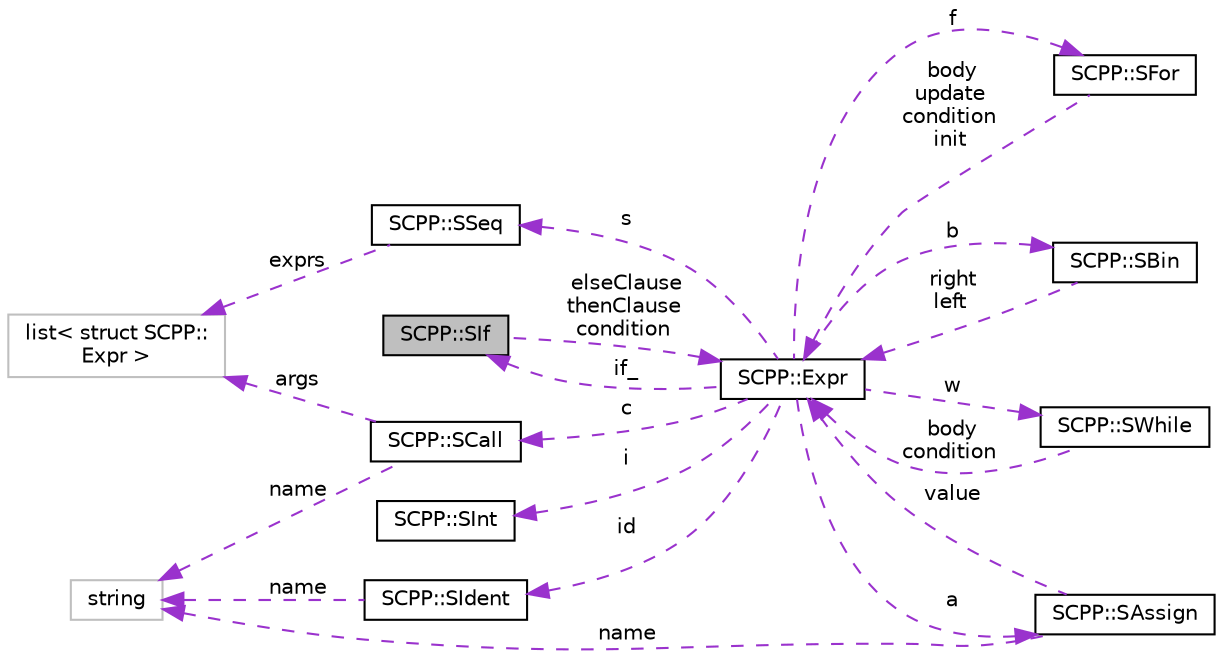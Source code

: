 digraph "SCPP::SIf"
{
 // LATEX_PDF_SIZE
  edge [fontname="Helvetica",fontsize="10",labelfontname="Helvetica",labelfontsize="10"];
  node [fontname="Helvetica",fontsize="10",shape=record];
  rankdir="LR";
  Node1 [label="SCPP::SIf",height=0.2,width=0.4,color="black", fillcolor="grey75", style="filled", fontcolor="black",tooltip=" "];
  Node2 -> Node1 [dir="back",color="darkorchid3",fontsize="10",style="dashed",label=" elseClause\nthenClause\ncondition" ,fontname="Helvetica"];
  Node2 [label="SCPP::Expr",height=0.2,width=0.4,color="black", fillcolor="white", style="filled",URL="$structSCPP_1_1Expr.html",tooltip="式を表す構造体"];
  Node3 -> Node2 [dir="back",color="darkorchid3",fontsize="10",style="dashed",label=" f" ,fontname="Helvetica"];
  Node3 [label="SCPP::SFor",height=0.2,width=0.4,color="black", fillcolor="white", style="filled",URL="$structSCPP_1_1SFor.html",tooltip=" "];
  Node2 -> Node3 [dir="back",color="darkorchid3",fontsize="10",style="dashed",label=" body\nupdate\ncondition\ninit" ,fontname="Helvetica"];
  Node1 -> Node2 [dir="back",color="darkorchid3",fontsize="10",style="dashed",label=" if_" ,fontname="Helvetica"];
  Node4 -> Node2 [dir="back",color="darkorchid3",fontsize="10",style="dashed",label=" b" ,fontname="Helvetica"];
  Node4 [label="SCPP::SBin",height=0.2,width=0.4,color="black", fillcolor="white", style="filled",URL="$structSCPP_1_1SBin.html",tooltip=" "];
  Node2 -> Node4 [dir="back",color="darkorchid3",fontsize="10",style="dashed",label=" right\nleft" ,fontname="Helvetica"];
  Node5 -> Node2 [dir="back",color="darkorchid3",fontsize="10",style="dashed",label=" id" ,fontname="Helvetica"];
  Node5 [label="SCPP::SIdent",height=0.2,width=0.4,color="black", fillcolor="white", style="filled",URL="$structSCPP_1_1SIdent.html",tooltip=" "];
  Node6 -> Node5 [dir="back",color="darkorchid3",fontsize="10",style="dashed",label=" name" ,fontname="Helvetica"];
  Node6 [label="string",height=0.2,width=0.4,color="grey75", fillcolor="white", style="filled",tooltip=" "];
  Node7 -> Node2 [dir="back",color="darkorchid3",fontsize="10",style="dashed",label=" w" ,fontname="Helvetica"];
  Node7 [label="SCPP::SWhile",height=0.2,width=0.4,color="black", fillcolor="white", style="filled",URL="$structSCPP_1_1SWhile.html",tooltip=" "];
  Node2 -> Node7 [dir="back",color="darkorchid3",fontsize="10",style="dashed",label=" body\ncondition" ,fontname="Helvetica"];
  Node8 -> Node2 [dir="back",color="darkorchid3",fontsize="10",style="dashed",label=" s" ,fontname="Helvetica"];
  Node8 [label="SCPP::SSeq",height=0.2,width=0.4,color="black", fillcolor="white", style="filled",URL="$structSCPP_1_1SSeq.html",tooltip=" "];
  Node9 -> Node8 [dir="back",color="darkorchid3",fontsize="10",style="dashed",label=" exprs" ,fontname="Helvetica"];
  Node9 [label="list\< struct SCPP::\lExpr \>",height=0.2,width=0.4,color="grey75", fillcolor="white", style="filled",tooltip=" "];
  Node10 -> Node2 [dir="back",color="darkorchid3",fontsize="10",style="dashed",label=" i" ,fontname="Helvetica"];
  Node10 [label="SCPP::SInt",height=0.2,width=0.4,color="black", fillcolor="white", style="filled",URL="$structSCPP_1_1SInt.html",tooltip=" "];
  Node11 -> Node2 [dir="back",color="darkorchid3",fontsize="10",style="dashed",label=" a" ,fontname="Helvetica"];
  Node11 [label="SCPP::SAssign",height=0.2,width=0.4,color="black", fillcolor="white", style="filled",URL="$structSCPP_1_1SAssign.html",tooltip=" "];
  Node6 -> Node11 [dir="back",color="darkorchid3",fontsize="10",style="dashed",label=" name" ,fontname="Helvetica"];
  Node2 -> Node11 [dir="back",color="darkorchid3",fontsize="10",style="dashed",label=" value" ,fontname="Helvetica"];
  Node12 -> Node2 [dir="back",color="darkorchid3",fontsize="10",style="dashed",label=" c" ,fontname="Helvetica"];
  Node12 [label="SCPP::SCall",height=0.2,width=0.4,color="black", fillcolor="white", style="filled",URL="$structSCPP_1_1SCall.html",tooltip=" "];
  Node9 -> Node12 [dir="back",color="darkorchid3",fontsize="10",style="dashed",label=" args" ,fontname="Helvetica"];
  Node6 -> Node12 [dir="back",color="darkorchid3",fontsize="10",style="dashed",label=" name" ,fontname="Helvetica"];
}
